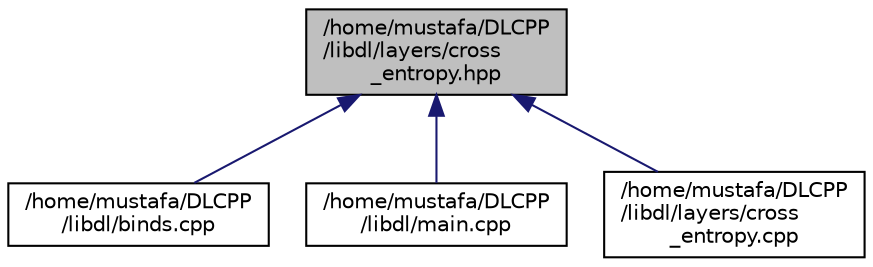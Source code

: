 digraph "/home/mustafa/DLCPP/libdl/layers/cross_entropy.hpp"
{
 // LATEX_PDF_SIZE
  edge [fontname="Helvetica",fontsize="10",labelfontname="Helvetica",labelfontsize="10"];
  node [fontname="Helvetica",fontsize="10",shape=record];
  Node7 [label="/home/mustafa/DLCPP\l/libdl/layers/cross\l_entropy.hpp",height=0.2,width=0.4,color="black", fillcolor="grey75", style="filled", fontcolor="black",tooltip=" "];
  Node7 -> Node8 [dir="back",color="midnightblue",fontsize="10",style="solid",fontname="Helvetica"];
  Node8 [label="/home/mustafa/DLCPP\l/libdl/binds.cpp",height=0.2,width=0.4,color="black", fillcolor="white", style="filled",URL="$binds_8cpp.html",tooltip=" "];
  Node7 -> Node9 [dir="back",color="midnightblue",fontsize="10",style="solid",fontname="Helvetica"];
  Node9 [label="/home/mustafa/DLCPP\l/libdl/main.cpp",height=0.2,width=0.4,color="black", fillcolor="white", style="filled",URL="$main_8cpp.html",tooltip=" "];
  Node7 -> Node10 [dir="back",color="midnightblue",fontsize="10",style="solid",fontname="Helvetica"];
  Node10 [label="/home/mustafa/DLCPP\l/libdl/layers/cross\l_entropy.cpp",height=0.2,width=0.4,color="black", fillcolor="white", style="filled",URL="$cross__entropy_8cpp.html",tooltip=" "];
}
